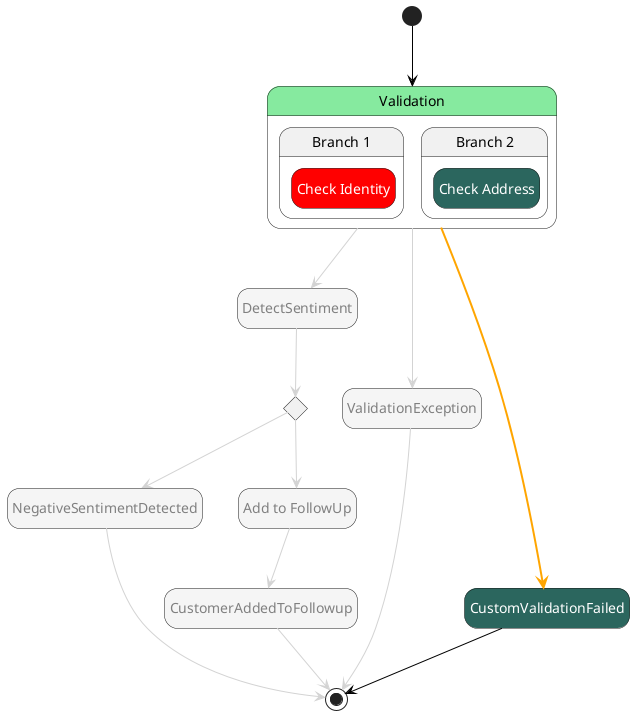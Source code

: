 @startuml
hide empty description
skinparam ArrowColor #black
skinparam state {

    BackgroundColor<<Choice>> #whitesmoke
    FontColor<<Choice>> automatic

    BackgroundColor<<aslParallel>> #whitesmoke

    BackgroundColor<<aslTask>> #lightblue
    FontColor<<aslTask>> automatic
    BackgroundColor<<Compensate>> #orange
    FontColor<<CustomStyle0>> automatic
    BackgroundColor<<CustomStyle0>> #86ea9f
    FontColor<<CustomStyle1>> automatic
    BackgroundColor<<CustomStyle1>> #red
    FontColor<<CustomStyle2>> automatic
    BackgroundColor<<CustomStyle2>> #2b665e
    FontColor<<CustomStyle3>> automatic
    BackgroundColor<<CustomStyle3>> #2b665e
    FontColor<<CustomStyle4>> gray
    BackgroundColor<<CustomStyle4>> #whitesmoke
}
state "Validation" as state1<<CustomStyle0>> {
state "Branch 1" as state1_1 {
state "Check Identity" as state9<<CustomStyle1>>
}
state "Branch 2" as state1_2 {
state "Check Address" as state10<<CustomStyle2>>
}
}
state "DetectSentiment" as state2<<CustomStyle4>>
state "ValidationException" as state3<<CustomStyle4>>
state "Is Positive \nSentiment?" as state4<<Choice>>
state "NegativeSentimentDetected" as state5<<CustomStyle4>>
state "CustomValidationFailed" as state6<<CustomStyle3>>
state "Add to FollowUp" as state7<<CustomStyle4>>
state "CustomerAddedToFollowup" as state8<<CustomStyle4>>
[*] --> state1
state1 -[#lightgray]-> state2
state1 -[bold,#orange]-> state6
state1 -[#lightgray]-> state3
state2 -[#lightgray]-> state4
state3 -[#lightgray]-> [*]
state4 -[#lightgray]-> state7
state4 -[#lightgray]-> state5
state5 -[#lightgray]-> [*]
state6 --> [*]
state7 -[#lightgray]-> state8
state8 -[#lightgray]-> [*]
@enduml
